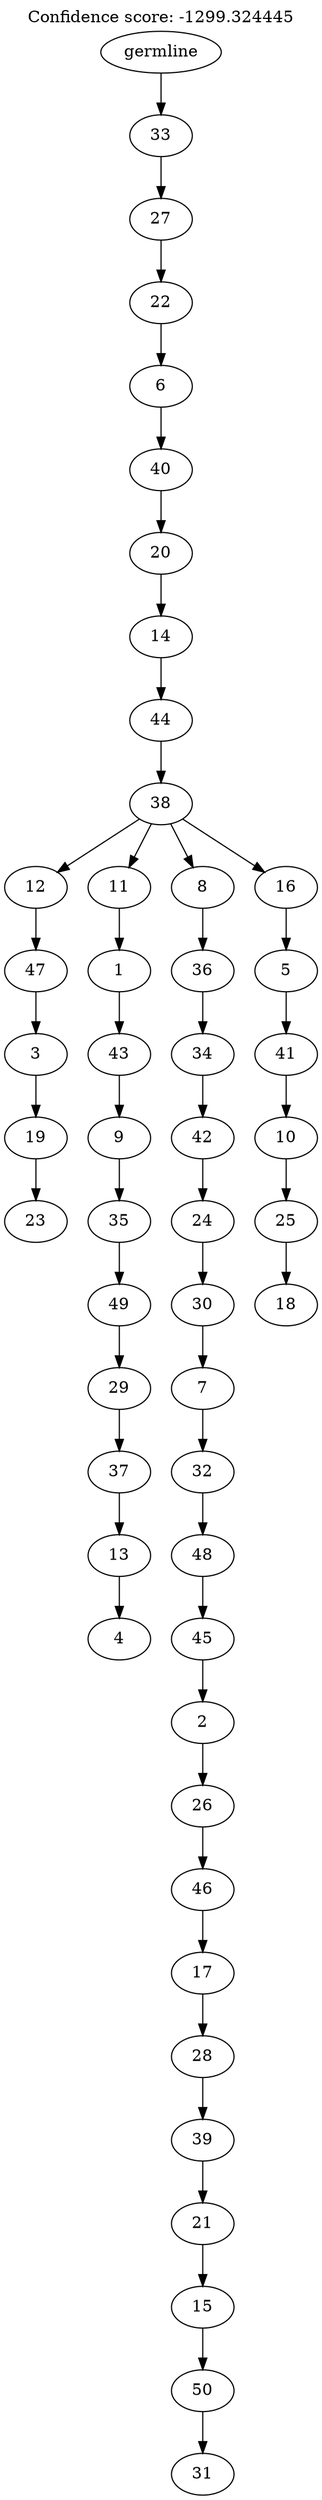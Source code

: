 digraph g {
	"49" -> "50";
	"50" [label="23"];
	"48" -> "49";
	"49" [label="19"];
	"47" -> "48";
	"48" [label="3"];
	"46" -> "47";
	"47" [label="47"];
	"44" -> "45";
	"45" [label="4"];
	"43" -> "44";
	"44" [label="13"];
	"42" -> "43";
	"43" [label="37"];
	"41" -> "42";
	"42" [label="29"];
	"40" -> "41";
	"41" [label="49"];
	"39" -> "40";
	"40" [label="35"];
	"38" -> "39";
	"39" [label="9"];
	"37" -> "38";
	"38" [label="43"];
	"36" -> "37";
	"37" [label="1"];
	"34" -> "35";
	"35" [label="31"];
	"33" -> "34";
	"34" [label="50"];
	"32" -> "33";
	"33" [label="15"];
	"31" -> "32";
	"32" [label="21"];
	"30" -> "31";
	"31" [label="39"];
	"29" -> "30";
	"30" [label="28"];
	"28" -> "29";
	"29" [label="17"];
	"27" -> "28";
	"28" [label="46"];
	"26" -> "27";
	"27" [label="26"];
	"25" -> "26";
	"26" [label="2"];
	"24" -> "25";
	"25" [label="45"];
	"23" -> "24";
	"24" [label="48"];
	"22" -> "23";
	"23" [label="32"];
	"21" -> "22";
	"22" [label="7"];
	"20" -> "21";
	"21" [label="30"];
	"19" -> "20";
	"20" [label="24"];
	"18" -> "19";
	"19" [label="42"];
	"17" -> "18";
	"18" [label="34"];
	"16" -> "17";
	"17" [label="36"];
	"14" -> "15";
	"15" [label="18"];
	"13" -> "14";
	"14" [label="25"];
	"12" -> "13";
	"13" [label="10"];
	"11" -> "12";
	"12" [label="41"];
	"10" -> "11";
	"11" [label="5"];
	"9" -> "10";
	"10" [label="16"];
	"9" -> "16";
	"16" [label="8"];
	"9" -> "36";
	"36" [label="11"];
	"9" -> "46";
	"46" [label="12"];
	"8" -> "9";
	"9" [label="38"];
	"7" -> "8";
	"8" [label="44"];
	"6" -> "7";
	"7" [label="14"];
	"5" -> "6";
	"6" [label="20"];
	"4" -> "5";
	"5" [label="40"];
	"3" -> "4";
	"4" [label="6"];
	"2" -> "3";
	"3" [label="22"];
	"1" -> "2";
	"2" [label="27"];
	"0" -> "1";
	"1" [label="33"];
	"0" [label="germline"];
	labelloc="t";
	label="Confidence score: -1299.324445";
}
